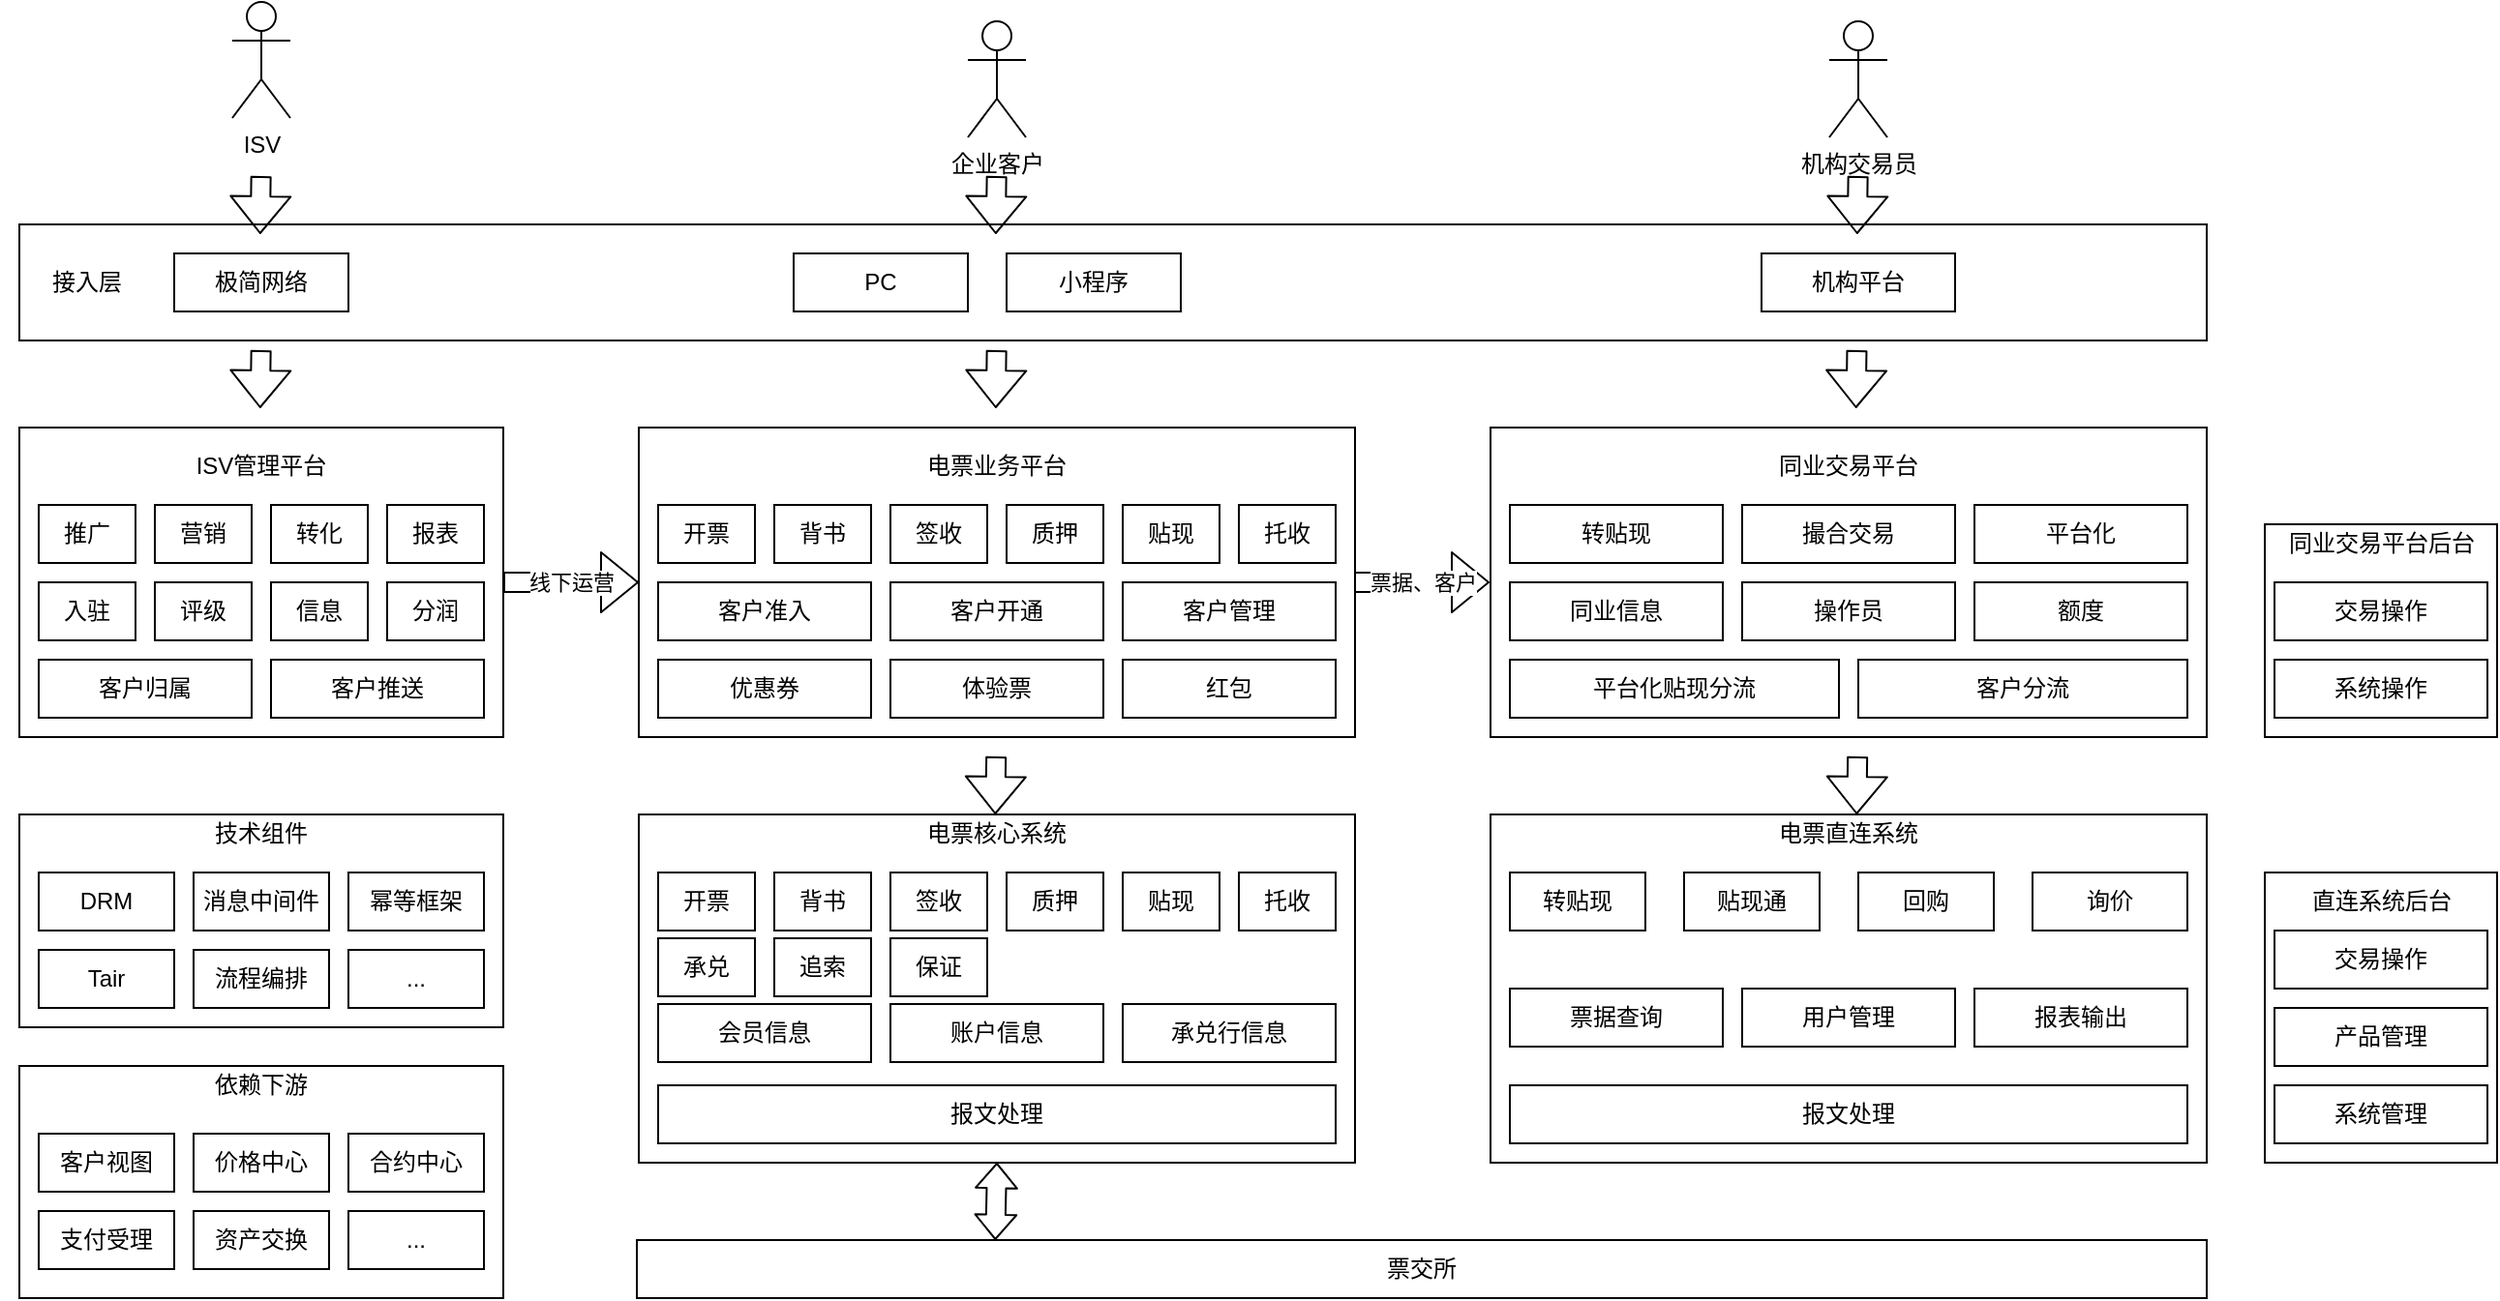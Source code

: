 <mxfile version="15.2.9" type="github">
  <diagram id="3WOyFUzZQj87OX-mHXad" name="第 1 页">
    <mxGraphModel dx="1722" dy="1749" grid="1" gridSize="10" guides="1" tooltips="1" connect="1" arrows="1" fold="1" page="1" pageScale="1" pageWidth="827" pageHeight="1169" math="0" shadow="0">
      <root>
        <mxCell id="0" />
        <mxCell id="1" parent="0" />
        <mxCell id="88MglTr5YMNK4hl9KZ-t-9" value="" style="rounded=0;whiteSpace=wrap;html=1;" vertex="1" parent="1">
          <mxGeometry x="-80" y="45" width="1130" height="60" as="geometry" />
        </mxCell>
        <mxCell id="88MglTr5YMNK4hl9KZ-t-2" value="极简网络" style="rounded=0;whiteSpace=wrap;html=1;" vertex="1" parent="1">
          <mxGeometry y="60" width="90" height="30" as="geometry" />
        </mxCell>
        <mxCell id="88MglTr5YMNK4hl9KZ-t-3" value="PC" style="rounded=0;whiteSpace=wrap;html=1;" vertex="1" parent="1">
          <mxGeometry x="320" y="60" width="90" height="30" as="geometry" />
        </mxCell>
        <mxCell id="88MglTr5YMNK4hl9KZ-t-4" value="小程序" style="rounded=0;whiteSpace=wrap;html=1;" vertex="1" parent="1">
          <mxGeometry x="430" y="60" width="90" height="30" as="geometry" />
        </mxCell>
        <mxCell id="88MglTr5YMNK4hl9KZ-t-5" value="机构平台" style="rounded=0;whiteSpace=wrap;html=1;" vertex="1" parent="1">
          <mxGeometry x="820" y="60" width="100" height="30" as="geometry" />
        </mxCell>
        <mxCell id="88MglTr5YMNK4hl9KZ-t-10" value="" style="rounded=0;whiteSpace=wrap;html=1;" vertex="1" parent="1">
          <mxGeometry x="-80" y="150" width="250" height="160" as="geometry" />
        </mxCell>
        <mxCell id="88MglTr5YMNK4hl9KZ-t-27" value="ISV管理平台" style="text;html=1;strokeColor=none;fillColor=none;align=center;verticalAlign=middle;whiteSpace=wrap;rounded=0;" vertex="1" parent="1">
          <mxGeometry y="160" width="90" height="20" as="geometry" />
        </mxCell>
        <mxCell id="88MglTr5YMNK4hl9KZ-t-28" value="" style="rounded=0;whiteSpace=wrap;html=1;" vertex="1" parent="1">
          <mxGeometry x="240" y="150" width="370" height="160" as="geometry" />
        </mxCell>
        <mxCell id="88MglTr5YMNK4hl9KZ-t-29" value="开票&lt;span style=&quot;color: rgba(0 , 0 , 0 , 0) ; font-family: monospace ; font-size: 0px&quot;&gt;%3CmxGraphModel%3E%3Croot%3E%3CmxCell%20id%3D%220%22%2F%3E%3CmxCell%20id%3D%221%22%20parent%3D%220%22%2F%3E%3CmxCell%20id%3D%222%22%20value%3D%22%E6%8E%A8%E5%B9%BF%22%20style%3D%22rounded%3D0%3BwhiteSpace%3Dwrap%3Bhtml%3D1%3B%22%20vertex%3D%221%22%20parent%3D%221%22%3E%3CmxGeometry%20x%3D%22-70%22%20y%3D%22190%22%20width%3D%2250%22%20height%3D%2230%22%20as%3D%22geometry%22%2F%3E%3C%2FmxCell%3E%3C%2Froot%3E%3C%2FmxGraphModel%3E&lt;/span&gt;" style="rounded=0;whiteSpace=wrap;html=1;" vertex="1" parent="1">
          <mxGeometry x="250" y="190" width="50" height="30" as="geometry" />
        </mxCell>
        <mxCell id="88MglTr5YMNK4hl9KZ-t-30" value="背书" style="rounded=0;whiteSpace=wrap;html=1;" vertex="1" parent="1">
          <mxGeometry x="310" y="190" width="50" height="30" as="geometry" />
        </mxCell>
        <mxCell id="88MglTr5YMNK4hl9KZ-t-31" value="签收" style="rounded=0;whiteSpace=wrap;html=1;" vertex="1" parent="1">
          <mxGeometry x="370" y="190" width="50" height="30" as="geometry" />
        </mxCell>
        <mxCell id="88MglTr5YMNK4hl9KZ-t-32" value="质押" style="rounded=0;whiteSpace=wrap;html=1;" vertex="1" parent="1">
          <mxGeometry x="430" y="190" width="50" height="30" as="geometry" />
        </mxCell>
        <mxCell id="88MglTr5YMNK4hl9KZ-t-33" value="贴现" style="rounded=0;whiteSpace=wrap;html=1;" vertex="1" parent="1">
          <mxGeometry x="490" y="190" width="50" height="30" as="geometry" />
        </mxCell>
        <mxCell id="88MglTr5YMNK4hl9KZ-t-34" value="托收" style="rounded=0;whiteSpace=wrap;html=1;" vertex="1" parent="1">
          <mxGeometry x="550" y="190" width="50" height="30" as="geometry" />
        </mxCell>
        <mxCell id="88MglTr5YMNK4hl9KZ-t-35" value="客户准入" style="rounded=0;whiteSpace=wrap;html=1;" vertex="1" parent="1">
          <mxGeometry x="250" y="230" width="110" height="30" as="geometry" />
        </mxCell>
        <mxCell id="88MglTr5YMNK4hl9KZ-t-36" value="客户开通" style="rounded=0;whiteSpace=wrap;html=1;" vertex="1" parent="1">
          <mxGeometry x="370" y="230" width="110" height="30" as="geometry" />
        </mxCell>
        <mxCell id="88MglTr5YMNK4hl9KZ-t-37" value="客户管理" style="rounded=0;whiteSpace=wrap;html=1;" vertex="1" parent="1">
          <mxGeometry x="490" y="230" width="110" height="30" as="geometry" />
        </mxCell>
        <mxCell id="88MglTr5YMNK4hl9KZ-t-38" value="优惠券" style="rounded=0;whiteSpace=wrap;html=1;" vertex="1" parent="1">
          <mxGeometry x="250" y="270" width="110" height="30" as="geometry" />
        </mxCell>
        <mxCell id="88MglTr5YMNK4hl9KZ-t-39" value="体验票" style="rounded=0;whiteSpace=wrap;html=1;" vertex="1" parent="1">
          <mxGeometry x="370" y="270" width="110" height="30" as="geometry" />
        </mxCell>
        <mxCell id="88MglTr5YMNK4hl9KZ-t-40" value="红包" style="rounded=0;whiteSpace=wrap;html=1;" vertex="1" parent="1">
          <mxGeometry x="490" y="270" width="110" height="30" as="geometry" />
        </mxCell>
        <mxCell id="88MglTr5YMNK4hl9KZ-t-41" value="" style="rounded=0;whiteSpace=wrap;html=1;" vertex="1" parent="1">
          <mxGeometry x="680" y="150" width="370" height="160" as="geometry" />
        </mxCell>
        <mxCell id="88MglTr5YMNK4hl9KZ-t-42" value="转贴现" style="rounded=0;whiteSpace=wrap;html=1;" vertex="1" parent="1">
          <mxGeometry x="690" y="190" width="110" height="30" as="geometry" />
        </mxCell>
        <mxCell id="88MglTr5YMNK4hl9KZ-t-67" value="推广" style="rounded=0;whiteSpace=wrap;html=1;" vertex="1" parent="1">
          <mxGeometry x="-70" y="190" width="50" height="30" as="geometry" />
        </mxCell>
        <mxCell id="88MglTr5YMNK4hl9KZ-t-68" value="营销" style="rounded=0;whiteSpace=wrap;html=1;" vertex="1" parent="1">
          <mxGeometry x="-10" y="190" width="50" height="30" as="geometry" />
        </mxCell>
        <mxCell id="88MglTr5YMNK4hl9KZ-t-69" value="转化" style="rounded=0;whiteSpace=wrap;html=1;" vertex="1" parent="1">
          <mxGeometry x="50" y="190" width="50" height="30" as="geometry" />
        </mxCell>
        <mxCell id="88MglTr5YMNK4hl9KZ-t-70" value="报表" style="rounded=0;whiteSpace=wrap;html=1;" vertex="1" parent="1">
          <mxGeometry x="110" y="190" width="50" height="30" as="geometry" />
        </mxCell>
        <mxCell id="88MglTr5YMNK4hl9KZ-t-71" value="入驻" style="rounded=0;whiteSpace=wrap;html=1;" vertex="1" parent="1">
          <mxGeometry x="-70" y="230" width="50" height="30" as="geometry" />
        </mxCell>
        <mxCell id="88MglTr5YMNK4hl9KZ-t-72" value="评级" style="rounded=0;whiteSpace=wrap;html=1;" vertex="1" parent="1">
          <mxGeometry x="-10" y="230" width="50" height="30" as="geometry" />
        </mxCell>
        <mxCell id="88MglTr5YMNK4hl9KZ-t-73" value="信息" style="rounded=0;whiteSpace=wrap;html=1;" vertex="1" parent="1">
          <mxGeometry x="50" y="230" width="50" height="30" as="geometry" />
        </mxCell>
        <mxCell id="88MglTr5YMNK4hl9KZ-t-74" value="分润" style="rounded=0;whiteSpace=wrap;html=1;" vertex="1" parent="1">
          <mxGeometry x="110" y="230" width="50" height="30" as="geometry" />
        </mxCell>
        <mxCell id="88MglTr5YMNK4hl9KZ-t-75" value="客户归属" style="rounded=0;whiteSpace=wrap;html=1;" vertex="1" parent="1">
          <mxGeometry x="-70" y="270" width="110" height="30" as="geometry" />
        </mxCell>
        <mxCell id="88MglTr5YMNK4hl9KZ-t-76" value="客户推送" style="rounded=0;whiteSpace=wrap;html=1;" vertex="1" parent="1">
          <mxGeometry x="50" y="270" width="110" height="30" as="geometry" />
        </mxCell>
        <mxCell id="88MglTr5YMNK4hl9KZ-t-77" value="撮合交易" style="rounded=0;whiteSpace=wrap;html=1;" vertex="1" parent="1">
          <mxGeometry x="810" y="190" width="110" height="30" as="geometry" />
        </mxCell>
        <mxCell id="88MglTr5YMNK4hl9KZ-t-78" value="平台化" style="rounded=0;whiteSpace=wrap;html=1;" vertex="1" parent="1">
          <mxGeometry x="930" y="190" width="110" height="30" as="geometry" />
        </mxCell>
        <mxCell id="88MglTr5YMNK4hl9KZ-t-79" value="同业信息" style="rounded=0;whiteSpace=wrap;html=1;" vertex="1" parent="1">
          <mxGeometry x="690" y="230" width="110" height="30" as="geometry" />
        </mxCell>
        <mxCell id="88MglTr5YMNK4hl9KZ-t-80" value="操作员" style="rounded=0;whiteSpace=wrap;html=1;" vertex="1" parent="1">
          <mxGeometry x="810" y="230" width="110" height="30" as="geometry" />
        </mxCell>
        <mxCell id="88MglTr5YMNK4hl9KZ-t-81" value="额度" style="rounded=0;whiteSpace=wrap;html=1;" vertex="1" parent="1">
          <mxGeometry x="930" y="230" width="110" height="30" as="geometry" />
        </mxCell>
        <mxCell id="88MglTr5YMNK4hl9KZ-t-82" value="平台化贴现分流" style="rounded=0;whiteSpace=wrap;html=1;" vertex="1" parent="1">
          <mxGeometry x="690" y="270" width="170" height="30" as="geometry" />
        </mxCell>
        <mxCell id="88MglTr5YMNK4hl9KZ-t-83" value="客户分流" style="rounded=0;whiteSpace=wrap;html=1;" vertex="1" parent="1">
          <mxGeometry x="870" y="270" width="170" height="30" as="geometry" />
        </mxCell>
        <mxCell id="88MglTr5YMNK4hl9KZ-t-85" value="" style="rounded=0;whiteSpace=wrap;html=1;" vertex="1" parent="1">
          <mxGeometry x="1080" y="200" width="120" height="110" as="geometry" />
        </mxCell>
        <mxCell id="88MglTr5YMNK4hl9KZ-t-86" value="交易操作" style="rounded=0;whiteSpace=wrap;html=1;" vertex="1" parent="1">
          <mxGeometry x="1085" y="230" width="110" height="30" as="geometry" />
        </mxCell>
        <mxCell id="88MglTr5YMNK4hl9KZ-t-87" value="系统操作" style="rounded=0;whiteSpace=wrap;html=1;" vertex="1" parent="1">
          <mxGeometry x="1085" y="270" width="110" height="30" as="geometry" />
        </mxCell>
        <mxCell id="88MglTr5YMNK4hl9KZ-t-88" value="" style="rounded=0;whiteSpace=wrap;html=1;" vertex="1" parent="1">
          <mxGeometry x="240" y="350" width="370" height="180" as="geometry" />
        </mxCell>
        <mxCell id="88MglTr5YMNK4hl9KZ-t-89" value="开票&lt;span style=&quot;color: rgba(0 , 0 , 0 , 0) ; font-family: monospace ; font-size: 0px&quot;&gt;%3CmxGraphModel%3E%3Croot%3E%3CmxCell%20id%3D%220%22%2F%3E%3CmxCell%20id%3D%221%22%20parent%3D%220%22%2F%3E%3CmxCell%20id%3D%222%22%20value%3D%22%E6%8E%A8%E5%B9%BF%22%20style%3D%22rounded%3D0%3BwhiteSpace%3Dwrap%3Bhtml%3D1%3B%22%20vertex%3D%221%22%20parent%3D%221%22%3E%3CmxGeometry%20x%3D%22-70%22%20y%3D%22190%22%20width%3D%2250%22%20height%3D%2230%22%20as%3D%22geometry%22%2F%3E%3C%2FmxCell%3E%3C%2Froot%3E%3C%2FmxGraphModel%3E&lt;/span&gt;" style="rounded=0;whiteSpace=wrap;html=1;" vertex="1" parent="1">
          <mxGeometry x="250" y="380" width="50" height="30" as="geometry" />
        </mxCell>
        <mxCell id="88MglTr5YMNK4hl9KZ-t-90" value="背书" style="rounded=0;whiteSpace=wrap;html=1;" vertex="1" parent="1">
          <mxGeometry x="310" y="380" width="50" height="30" as="geometry" />
        </mxCell>
        <mxCell id="88MglTr5YMNK4hl9KZ-t-91" value="签收" style="rounded=0;whiteSpace=wrap;html=1;" vertex="1" parent="1">
          <mxGeometry x="370" y="380" width="50" height="30" as="geometry" />
        </mxCell>
        <mxCell id="88MglTr5YMNK4hl9KZ-t-92" value="质押" style="rounded=0;whiteSpace=wrap;html=1;" vertex="1" parent="1">
          <mxGeometry x="430" y="380" width="50" height="30" as="geometry" />
        </mxCell>
        <mxCell id="88MglTr5YMNK4hl9KZ-t-93" value="贴现" style="rounded=0;whiteSpace=wrap;html=1;" vertex="1" parent="1">
          <mxGeometry x="490" y="380" width="50" height="30" as="geometry" />
        </mxCell>
        <mxCell id="88MglTr5YMNK4hl9KZ-t-94" value="托收" style="rounded=0;whiteSpace=wrap;html=1;" vertex="1" parent="1">
          <mxGeometry x="550" y="380" width="50" height="30" as="geometry" />
        </mxCell>
        <mxCell id="88MglTr5YMNK4hl9KZ-t-96" value="承兑" style="rounded=0;whiteSpace=wrap;html=1;" vertex="1" parent="1">
          <mxGeometry x="250" y="414" width="50" height="30" as="geometry" />
        </mxCell>
        <mxCell id="88MglTr5YMNK4hl9KZ-t-97" value="追索" style="rounded=0;whiteSpace=wrap;html=1;" vertex="1" parent="1">
          <mxGeometry x="310" y="414" width="50" height="30" as="geometry" />
        </mxCell>
        <mxCell id="88MglTr5YMNK4hl9KZ-t-98" value="保证" style="rounded=0;whiteSpace=wrap;html=1;" vertex="1" parent="1">
          <mxGeometry x="370" y="414" width="50" height="30" as="geometry" />
        </mxCell>
        <mxCell id="88MglTr5YMNK4hl9KZ-t-99" value="会员信息" style="rounded=0;whiteSpace=wrap;html=1;" vertex="1" parent="1">
          <mxGeometry x="250" y="448" width="110" height="30" as="geometry" />
        </mxCell>
        <mxCell id="88MglTr5YMNK4hl9KZ-t-100" value="账户信息" style="rounded=0;whiteSpace=wrap;html=1;" vertex="1" parent="1">
          <mxGeometry x="370" y="448" width="110" height="30" as="geometry" />
        </mxCell>
        <mxCell id="88MglTr5YMNK4hl9KZ-t-101" value="承兑行信息" style="rounded=0;whiteSpace=wrap;html=1;" vertex="1" parent="1">
          <mxGeometry x="490" y="448" width="110" height="30" as="geometry" />
        </mxCell>
        <mxCell id="88MglTr5YMNK4hl9KZ-t-102" value="报文处理" style="rounded=0;whiteSpace=wrap;html=1;" vertex="1" parent="1">
          <mxGeometry x="250" y="490" width="350" height="30" as="geometry" />
        </mxCell>
        <mxCell id="88MglTr5YMNK4hl9KZ-t-103" value="" style="rounded=0;whiteSpace=wrap;html=1;" vertex="1" parent="1">
          <mxGeometry x="680" y="350" width="370" height="180" as="geometry" />
        </mxCell>
        <mxCell id="88MglTr5YMNK4hl9KZ-t-104" value="转贴现" style="rounded=0;whiteSpace=wrap;html=1;" vertex="1" parent="1">
          <mxGeometry x="690" y="380" width="70" height="30" as="geometry" />
        </mxCell>
        <mxCell id="88MglTr5YMNK4hl9KZ-t-105" value="贴现通" style="rounded=0;whiteSpace=wrap;html=1;" vertex="1" parent="1">
          <mxGeometry x="780" y="380" width="70" height="30" as="geometry" />
        </mxCell>
        <mxCell id="88MglTr5YMNK4hl9KZ-t-106" value="回购" style="rounded=0;whiteSpace=wrap;html=1;" vertex="1" parent="1">
          <mxGeometry x="870" y="380" width="70" height="30" as="geometry" />
        </mxCell>
        <mxCell id="88MglTr5YMNK4hl9KZ-t-107" value="询价" style="rounded=0;whiteSpace=wrap;html=1;" vertex="1" parent="1">
          <mxGeometry x="960" y="380" width="80" height="30" as="geometry" />
        </mxCell>
        <mxCell id="88MglTr5YMNK4hl9KZ-t-108" value="票据查询" style="rounded=0;whiteSpace=wrap;html=1;" vertex="1" parent="1">
          <mxGeometry x="690" y="440" width="110" height="30" as="geometry" />
        </mxCell>
        <mxCell id="88MglTr5YMNK4hl9KZ-t-109" value="用户管理" style="rounded=0;whiteSpace=wrap;html=1;" vertex="1" parent="1">
          <mxGeometry x="810" y="440" width="110" height="30" as="geometry" />
        </mxCell>
        <mxCell id="88MglTr5YMNK4hl9KZ-t-110" value="报表输出" style="rounded=0;whiteSpace=wrap;html=1;" vertex="1" parent="1">
          <mxGeometry x="930" y="440" width="110" height="30" as="geometry" />
        </mxCell>
        <mxCell id="88MglTr5YMNK4hl9KZ-t-111" value="报文处理" style="rounded=0;whiteSpace=wrap;html=1;" vertex="1" parent="1">
          <mxGeometry x="690" y="490" width="350" height="30" as="geometry" />
        </mxCell>
        <mxCell id="88MglTr5YMNK4hl9KZ-t-112" value="票交所" style="rounded=0;whiteSpace=wrap;html=1;" vertex="1" parent="1">
          <mxGeometry x="239" y="570" width="811" height="30" as="geometry" />
        </mxCell>
        <mxCell id="88MglTr5YMNK4hl9KZ-t-113" value="" style="rounded=0;whiteSpace=wrap;html=1;" vertex="1" parent="1">
          <mxGeometry x="1080" y="380" width="120" height="150" as="geometry" />
        </mxCell>
        <mxCell id="88MglTr5YMNK4hl9KZ-t-114" value="产品管理" style="rounded=0;whiteSpace=wrap;html=1;" vertex="1" parent="1">
          <mxGeometry x="1085" y="450" width="110" height="30" as="geometry" />
        </mxCell>
        <mxCell id="88MglTr5YMNK4hl9KZ-t-115" value="系统管理" style="rounded=0;whiteSpace=wrap;html=1;" vertex="1" parent="1">
          <mxGeometry x="1085" y="490" width="110" height="30" as="geometry" />
        </mxCell>
        <mxCell id="88MglTr5YMNK4hl9KZ-t-116" value="交易操作" style="rounded=0;whiteSpace=wrap;html=1;" vertex="1" parent="1">
          <mxGeometry x="1085" y="410" width="110" height="30" as="geometry" />
        </mxCell>
        <mxCell id="88MglTr5YMNK4hl9KZ-t-117" value="电票业务平台" style="text;html=1;strokeColor=none;fillColor=none;align=center;verticalAlign=middle;whiteSpace=wrap;rounded=0;" vertex="1" parent="1">
          <mxGeometry x="380" y="160" width="90" height="20" as="geometry" />
        </mxCell>
        <mxCell id="88MglTr5YMNK4hl9KZ-t-118" value="同业交易平台" style="text;html=1;strokeColor=none;fillColor=none;align=center;verticalAlign=middle;whiteSpace=wrap;rounded=0;" vertex="1" parent="1">
          <mxGeometry x="820" y="160" width="90" height="20" as="geometry" />
        </mxCell>
        <mxCell id="88MglTr5YMNK4hl9KZ-t-119" value="电票核心系统" style="text;html=1;strokeColor=none;fillColor=none;align=center;verticalAlign=middle;whiteSpace=wrap;rounded=0;" vertex="1" parent="1">
          <mxGeometry x="380" y="350" width="90" height="20" as="geometry" />
        </mxCell>
        <mxCell id="88MglTr5YMNK4hl9KZ-t-120" value="电票直连系统" style="text;html=1;strokeColor=none;fillColor=none;align=center;verticalAlign=middle;whiteSpace=wrap;rounded=0;" vertex="1" parent="1">
          <mxGeometry x="820" y="350" width="90" height="20" as="geometry" />
        </mxCell>
        <mxCell id="88MglTr5YMNK4hl9KZ-t-121" value="同业交易平台后台" style="text;html=1;strokeColor=none;fillColor=none;align=center;verticalAlign=middle;whiteSpace=wrap;rounded=0;" vertex="1" parent="1">
          <mxGeometry x="1087.5" y="200" width="105" height="20" as="geometry" />
        </mxCell>
        <mxCell id="88MglTr5YMNK4hl9KZ-t-122" value="直连系统后台" style="text;html=1;strokeColor=none;fillColor=none;align=center;verticalAlign=middle;whiteSpace=wrap;rounded=0;" vertex="1" parent="1">
          <mxGeometry x="1087.5" y="385" width="105" height="20" as="geometry" />
        </mxCell>
        <mxCell id="88MglTr5YMNK4hl9KZ-t-124" value="" style="rounded=0;whiteSpace=wrap;html=1;" vertex="1" parent="1">
          <mxGeometry x="-80" y="350" width="250" height="110" as="geometry" />
        </mxCell>
        <mxCell id="88MglTr5YMNK4hl9KZ-t-125" value="DRM" style="rounded=0;whiteSpace=wrap;html=1;" vertex="1" parent="1">
          <mxGeometry x="-70" y="380" width="70" height="30" as="geometry" />
        </mxCell>
        <mxCell id="88MglTr5YMNK4hl9KZ-t-126" value="消息中间件" style="rounded=0;whiteSpace=wrap;html=1;" vertex="1" parent="1">
          <mxGeometry x="10" y="380" width="70" height="30" as="geometry" />
        </mxCell>
        <mxCell id="88MglTr5YMNK4hl9KZ-t-127" value="幂等框架" style="rounded=0;whiteSpace=wrap;html=1;" vertex="1" parent="1">
          <mxGeometry x="90" y="380" width="70" height="30" as="geometry" />
        </mxCell>
        <mxCell id="88MglTr5YMNK4hl9KZ-t-128" value="Tair" style="rounded=0;whiteSpace=wrap;html=1;" vertex="1" parent="1">
          <mxGeometry x="-70" y="420" width="70" height="30" as="geometry" />
        </mxCell>
        <mxCell id="88MglTr5YMNK4hl9KZ-t-129" value="流程编排" style="rounded=0;whiteSpace=wrap;html=1;" vertex="1" parent="1">
          <mxGeometry x="10" y="420" width="70" height="30" as="geometry" />
        </mxCell>
        <mxCell id="88MglTr5YMNK4hl9KZ-t-130" value="..." style="rounded=0;whiteSpace=wrap;html=1;" vertex="1" parent="1">
          <mxGeometry x="90" y="420" width="70" height="30" as="geometry" />
        </mxCell>
        <mxCell id="88MglTr5YMNK4hl9KZ-t-131" value="技术组件" style="text;html=1;strokeColor=none;fillColor=none;align=center;verticalAlign=middle;whiteSpace=wrap;rounded=0;" vertex="1" parent="1">
          <mxGeometry y="350" width="90" height="20" as="geometry" />
        </mxCell>
        <mxCell id="88MglTr5YMNK4hl9KZ-t-132" value="" style="rounded=0;whiteSpace=wrap;html=1;" vertex="1" parent="1">
          <mxGeometry x="-80" y="480" width="250" height="120" as="geometry" />
        </mxCell>
        <mxCell id="88MglTr5YMNK4hl9KZ-t-133" value="客户视图" style="rounded=0;whiteSpace=wrap;html=1;" vertex="1" parent="1">
          <mxGeometry x="-70" y="515" width="70" height="30" as="geometry" />
        </mxCell>
        <mxCell id="88MglTr5YMNK4hl9KZ-t-134" value="价格中心" style="rounded=0;whiteSpace=wrap;html=1;" vertex="1" parent="1">
          <mxGeometry x="10" y="515" width="70" height="30" as="geometry" />
        </mxCell>
        <mxCell id="88MglTr5YMNK4hl9KZ-t-135" value="合约中心" style="rounded=0;whiteSpace=wrap;html=1;" vertex="1" parent="1">
          <mxGeometry x="90" y="515" width="70" height="30" as="geometry" />
        </mxCell>
        <mxCell id="88MglTr5YMNK4hl9KZ-t-136" value="支付受理" style="rounded=0;whiteSpace=wrap;html=1;" vertex="1" parent="1">
          <mxGeometry x="-70" y="555" width="70" height="30" as="geometry" />
        </mxCell>
        <mxCell id="88MglTr5YMNK4hl9KZ-t-137" value="资产交换" style="rounded=0;whiteSpace=wrap;html=1;" vertex="1" parent="1">
          <mxGeometry x="10" y="555" width="70" height="30" as="geometry" />
        </mxCell>
        <mxCell id="88MglTr5YMNK4hl9KZ-t-138" value="..." style="rounded=0;whiteSpace=wrap;html=1;" vertex="1" parent="1">
          <mxGeometry x="90" y="555" width="70" height="30" as="geometry" />
        </mxCell>
        <mxCell id="88MglTr5YMNK4hl9KZ-t-139" value="依赖下游" style="text;html=1;strokeColor=none;fillColor=none;align=center;verticalAlign=middle;whiteSpace=wrap;rounded=0;" vertex="1" parent="1">
          <mxGeometry y="480" width="90" height="20" as="geometry" />
        </mxCell>
        <mxCell id="88MglTr5YMNK4hl9KZ-t-141" value="ISV" style="shape=umlActor;verticalLabelPosition=bottom;verticalAlign=top;html=1;outlineConnect=0;" vertex="1" parent="1">
          <mxGeometry x="30" y="-70" width="30" height="60" as="geometry" />
        </mxCell>
        <mxCell id="88MglTr5YMNK4hl9KZ-t-142" value="企业客户" style="shape=umlActor;verticalLabelPosition=bottom;verticalAlign=top;html=1;outlineConnect=0;" vertex="1" parent="1">
          <mxGeometry x="410" y="-60" width="30" height="60" as="geometry" />
        </mxCell>
        <mxCell id="88MglTr5YMNK4hl9KZ-t-143" value="机构交易员" style="shape=umlActor;verticalLabelPosition=bottom;verticalAlign=top;html=1;outlineConnect=0;" vertex="1" parent="1">
          <mxGeometry x="855" y="-60" width="30" height="60" as="geometry" />
        </mxCell>
        <mxCell id="88MglTr5YMNK4hl9KZ-t-147" value="接入层" style="text;html=1;strokeColor=none;fillColor=none;align=center;verticalAlign=middle;whiteSpace=wrap;rounded=0;" vertex="1" parent="1">
          <mxGeometry x="-90" y="60" width="90" height="30" as="geometry" />
        </mxCell>
        <mxCell id="88MglTr5YMNK4hl9KZ-t-148" value="" style="shape=flexArrow;endArrow=classic;html=1;" edge="1" parent="1">
          <mxGeometry width="50" height="50" relative="1" as="geometry">
            <mxPoint x="44.82" y="20" as="sourcePoint" />
            <mxPoint x="44.41" y="50" as="targetPoint" />
          </mxGeometry>
        </mxCell>
        <mxCell id="88MglTr5YMNK4hl9KZ-t-149" value="" style="shape=flexArrow;endArrow=classic;html=1;" edge="1" parent="1">
          <mxGeometry width="50" height="50" relative="1" as="geometry">
            <mxPoint x="424.82" y="20" as="sourcePoint" />
            <mxPoint x="424.41" y="50" as="targetPoint" />
          </mxGeometry>
        </mxCell>
        <mxCell id="88MglTr5YMNK4hl9KZ-t-150" value="" style="shape=flexArrow;endArrow=classic;html=1;" edge="1" parent="1">
          <mxGeometry width="50" height="50" relative="1" as="geometry">
            <mxPoint x="869.82" y="20" as="sourcePoint" />
            <mxPoint x="869.41" y="50" as="targetPoint" />
          </mxGeometry>
        </mxCell>
        <mxCell id="88MglTr5YMNK4hl9KZ-t-151" value="" style="shape=flexArrow;endArrow=classic;html=1;" edge="1" parent="1">
          <mxGeometry width="50" height="50" relative="1" as="geometry">
            <mxPoint x="44.82" y="110" as="sourcePoint" />
            <mxPoint x="44.41" y="140" as="targetPoint" />
          </mxGeometry>
        </mxCell>
        <mxCell id="88MglTr5YMNK4hl9KZ-t-152" value="" style="shape=flexArrow;endArrow=classic;html=1;" edge="1" parent="1">
          <mxGeometry width="50" height="50" relative="1" as="geometry">
            <mxPoint x="424.82" y="110" as="sourcePoint" />
            <mxPoint x="424.41" y="140" as="targetPoint" />
          </mxGeometry>
        </mxCell>
        <mxCell id="88MglTr5YMNK4hl9KZ-t-153" value="" style="shape=flexArrow;endArrow=classic;html=1;" edge="1" parent="1">
          <mxGeometry width="50" height="50" relative="1" as="geometry">
            <mxPoint x="869.23" y="110" as="sourcePoint" />
            <mxPoint x="868.82" y="140" as="targetPoint" />
          </mxGeometry>
        </mxCell>
        <mxCell id="88MglTr5YMNK4hl9KZ-t-154" value="线下运营" style="shape=flexArrow;endArrow=classic;html=1;entryX=0;entryY=0.5;entryDx=0;entryDy=0;exitX=1;exitY=0.5;exitDx=0;exitDy=0;" edge="1" parent="1" source="88MglTr5YMNK4hl9KZ-t-10" target="88MglTr5YMNK4hl9KZ-t-28">
          <mxGeometry width="50" height="50" relative="1" as="geometry">
            <mxPoint x="54.82" y="120" as="sourcePoint" />
            <mxPoint x="54.41" y="150" as="targetPoint" />
          </mxGeometry>
        </mxCell>
        <mxCell id="88MglTr5YMNK4hl9KZ-t-157" value="票据、客户" style="shape=flexArrow;endArrow=classic;html=1;entryX=0;entryY=0.5;entryDx=0;entryDy=0;exitX=1;exitY=0.5;exitDx=0;exitDy=0;" edge="1" parent="1">
          <mxGeometry width="50" height="50" relative="1" as="geometry">
            <mxPoint x="609.5" y="230" as="sourcePoint" />
            <mxPoint x="679.5" y="230" as="targetPoint" />
          </mxGeometry>
        </mxCell>
        <mxCell id="88MglTr5YMNK4hl9KZ-t-158" value="" style="shape=flexArrow;endArrow=classic;html=1;" edge="1" parent="1">
          <mxGeometry width="50" height="50" relative="1" as="geometry">
            <mxPoint x="424.58" y="320" as="sourcePoint" />
            <mxPoint x="424.17" y="350" as="targetPoint" />
          </mxGeometry>
        </mxCell>
        <mxCell id="88MglTr5YMNK4hl9KZ-t-159" value="" style="shape=flexArrow;endArrow=classic;html=1;" edge="1" parent="1">
          <mxGeometry width="50" height="50" relative="1" as="geometry">
            <mxPoint x="869.58" y="320" as="sourcePoint" />
            <mxPoint x="869.17" y="350" as="targetPoint" />
          </mxGeometry>
        </mxCell>
        <mxCell id="88MglTr5YMNK4hl9KZ-t-160" value="" style="shape=flexArrow;endArrow=classic;html=1;startArrow=block;exitX=0.5;exitY=1;exitDx=0;exitDy=0;endWidth=10.345;endSize=3.869;startWidth=10.345;startSize=3.869;" edge="1" parent="1" source="88MglTr5YMNK4hl9KZ-t-88">
          <mxGeometry width="50" height="50" relative="1" as="geometry">
            <mxPoint x="424.58" y="540" as="sourcePoint" />
            <mxPoint x="424.17" y="570" as="targetPoint" />
          </mxGeometry>
        </mxCell>
      </root>
    </mxGraphModel>
  </diagram>
</mxfile>
